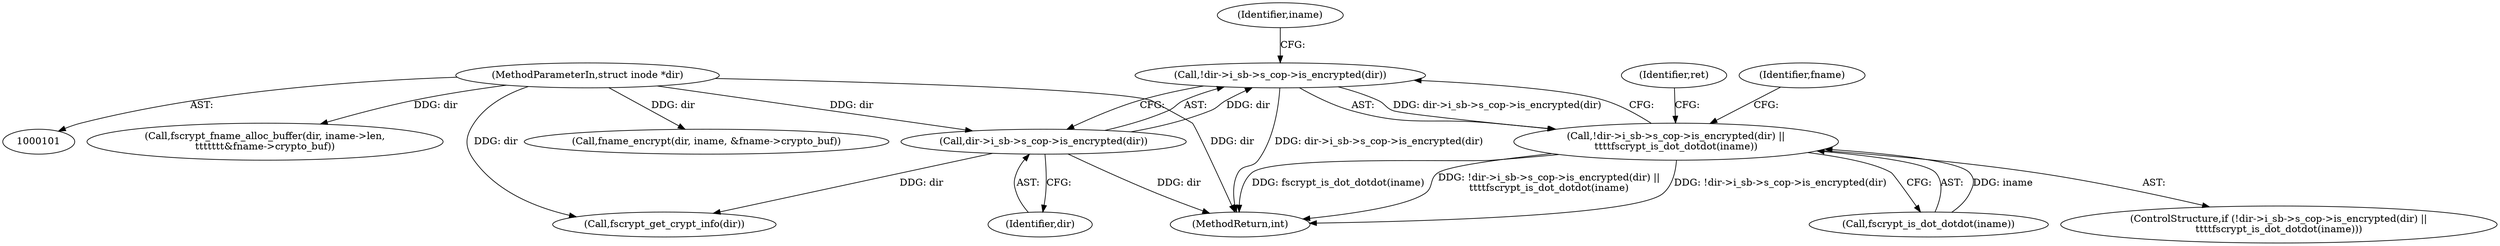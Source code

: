 digraph "0_linux_1b53cf9815bb4744958d41f3795d5d5a1d365e2d_0@API" {
"1000127" [label="(Call,!dir->i_sb->s_cop->is_encrypted(dir))"];
"1000128" [label="(Call,dir->i_sb->s_cop->is_encrypted(dir))"];
"1000102" [label="(MethodParameterIn,struct inode *dir)"];
"1000126" [label="(Call,!dir->i_sb->s_cop->is_encrypted(dir) ||\n\t\t\t\tfscrypt_is_dot_dotdot(iname))"];
"1000127" [label="(Call,!dir->i_sb->s_cop->is_encrypted(dir))"];
"1000129" [label="(Identifier,dir)"];
"1000157" [label="(Call,fscrypt_get_crypt_info(dir))"];
"1000175" [label="(Call,fscrypt_fname_alloc_buffer(dir, iname->len,\n\t\t\t\t\t\t\t&fname->crypto_buf))"];
"1000130" [label="(Call,fscrypt_is_dot_dotdot(iname))"];
"1000128" [label="(Call,dir->i_sb->s_cop->is_encrypted(dir))"];
"1000126" [label="(Call,!dir->i_sb->s_cop->is_encrypted(dir) ||\n\t\t\t\tfscrypt_is_dot_dotdot(iname))"];
"1000102" [label="(MethodParameterIn,struct inode *dir)"];
"1000156" [label="(Identifier,ret)"];
"1000125" [label="(ControlStructure,if (!dir->i_sb->s_cop->is_encrypted(dir) ||\n\t\t\t\tfscrypt_is_dot_dotdot(iname)))"];
"1000190" [label="(Call,fname_encrypt(dir, iname, &fname->crypto_buf))"];
"1000377" [label="(MethodReturn,int)"];
"1000131" [label="(Identifier,iname)"];
"1000136" [label="(Identifier,fname)"];
"1000127" -> "1000126"  [label="AST: "];
"1000127" -> "1000128"  [label="CFG: "];
"1000128" -> "1000127"  [label="AST: "];
"1000131" -> "1000127"  [label="CFG: "];
"1000126" -> "1000127"  [label="CFG: "];
"1000127" -> "1000377"  [label="DDG: dir->i_sb->s_cop->is_encrypted(dir)"];
"1000127" -> "1000126"  [label="DDG: dir->i_sb->s_cop->is_encrypted(dir)"];
"1000128" -> "1000127"  [label="DDG: dir"];
"1000128" -> "1000129"  [label="CFG: "];
"1000129" -> "1000128"  [label="AST: "];
"1000128" -> "1000377"  [label="DDG: dir"];
"1000102" -> "1000128"  [label="DDG: dir"];
"1000128" -> "1000157"  [label="DDG: dir"];
"1000102" -> "1000101"  [label="AST: "];
"1000102" -> "1000377"  [label="DDG: dir"];
"1000102" -> "1000157"  [label="DDG: dir"];
"1000102" -> "1000175"  [label="DDG: dir"];
"1000102" -> "1000190"  [label="DDG: dir"];
"1000126" -> "1000125"  [label="AST: "];
"1000126" -> "1000130"  [label="CFG: "];
"1000130" -> "1000126"  [label="AST: "];
"1000136" -> "1000126"  [label="CFG: "];
"1000156" -> "1000126"  [label="CFG: "];
"1000126" -> "1000377"  [label="DDG: !dir->i_sb->s_cop->is_encrypted(dir)"];
"1000126" -> "1000377"  [label="DDG: fscrypt_is_dot_dotdot(iname)"];
"1000126" -> "1000377"  [label="DDG: !dir->i_sb->s_cop->is_encrypted(dir) ||\n\t\t\t\tfscrypt_is_dot_dotdot(iname)"];
"1000130" -> "1000126"  [label="DDG: iname"];
}
